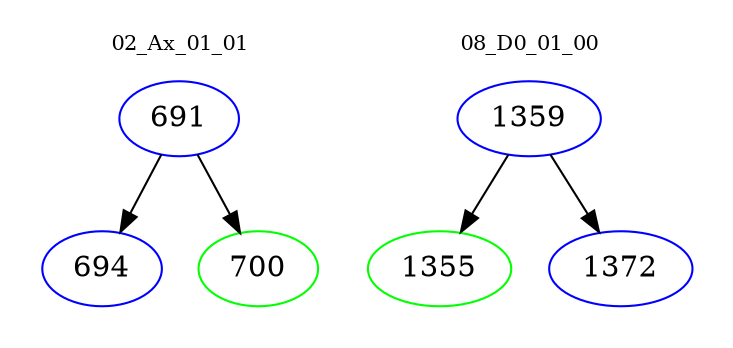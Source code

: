 digraph{
subgraph cluster_0 {
color = white
label = "02_Ax_01_01";
fontsize=10;
T0_691 [label="691", color="blue"]
T0_691 -> T0_694 [color="black"]
T0_694 [label="694", color="blue"]
T0_691 -> T0_700 [color="black"]
T0_700 [label="700", color="green"]
}
subgraph cluster_1 {
color = white
label = "08_D0_01_00";
fontsize=10;
T1_1359 [label="1359", color="blue"]
T1_1359 -> T1_1355 [color="black"]
T1_1355 [label="1355", color="green"]
T1_1359 -> T1_1372 [color="black"]
T1_1372 [label="1372", color="blue"]
}
}
